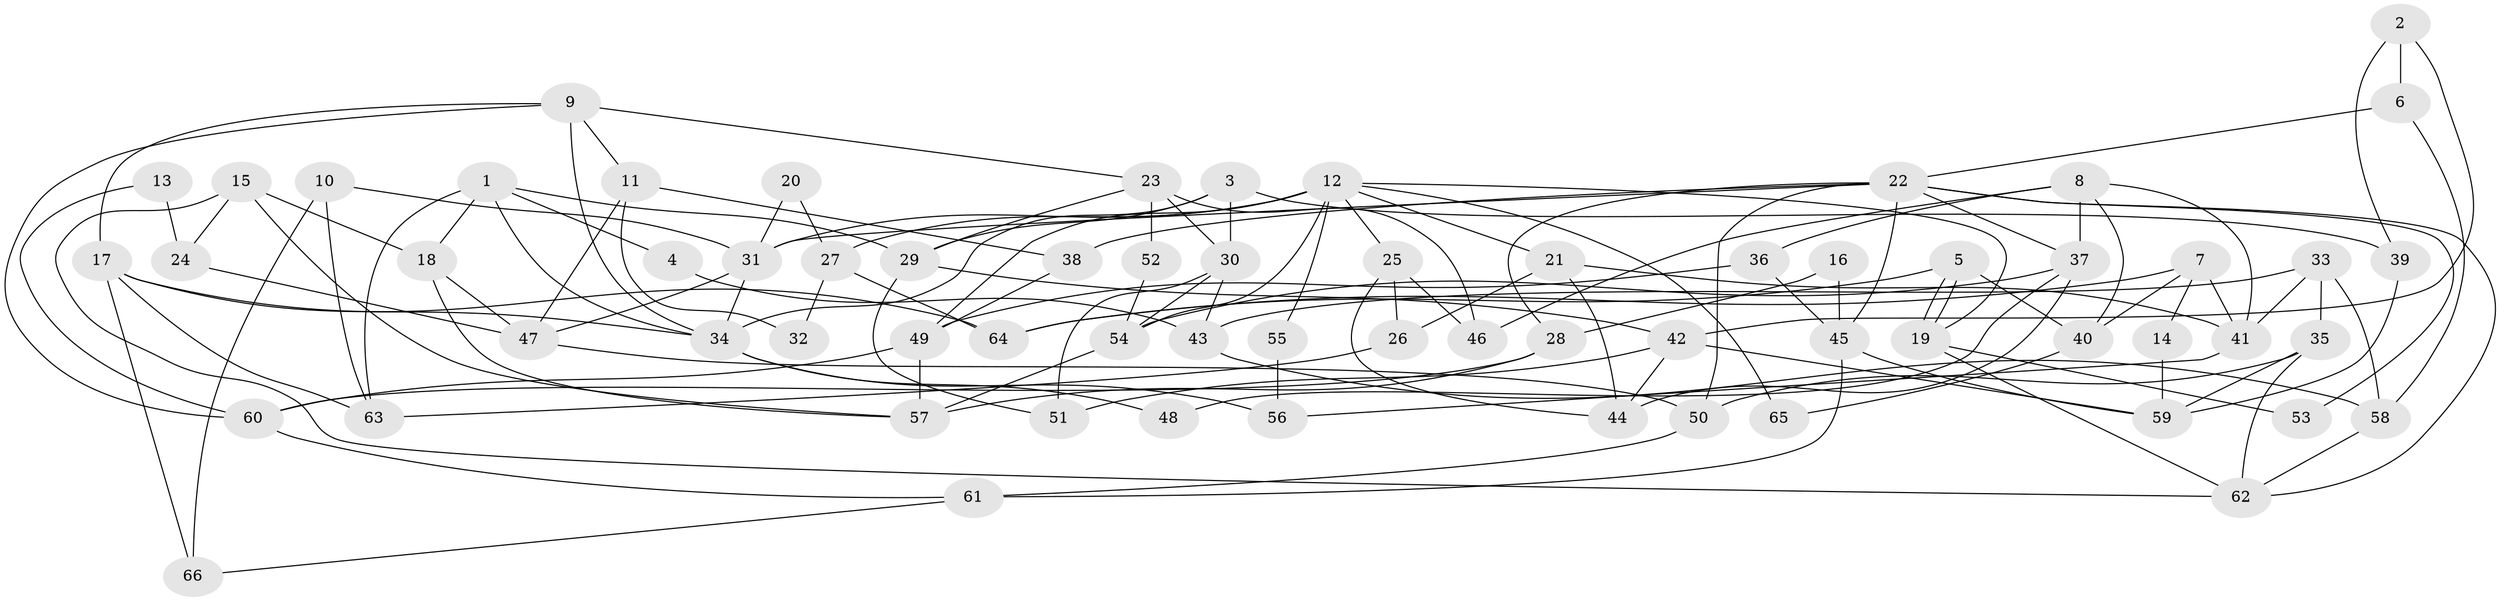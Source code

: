 // Generated by graph-tools (version 1.1) at 2025/50/03/09/25 04:50:31]
// undirected, 66 vertices, 132 edges
graph export_dot {
graph [start="1"]
  node [color=gray90,style=filled];
  1;
  2;
  3;
  4;
  5;
  6;
  7;
  8;
  9;
  10;
  11;
  12;
  13;
  14;
  15;
  16;
  17;
  18;
  19;
  20;
  21;
  22;
  23;
  24;
  25;
  26;
  27;
  28;
  29;
  30;
  31;
  32;
  33;
  34;
  35;
  36;
  37;
  38;
  39;
  40;
  41;
  42;
  43;
  44;
  45;
  46;
  47;
  48;
  49;
  50;
  51;
  52;
  53;
  54;
  55;
  56;
  57;
  58;
  59;
  60;
  61;
  62;
  63;
  64;
  65;
  66;
  1 -- 29;
  1 -- 34;
  1 -- 4;
  1 -- 18;
  1 -- 63;
  2 -- 6;
  2 -- 42;
  2 -- 39;
  3 -- 34;
  3 -- 30;
  3 -- 29;
  3 -- 39;
  4 -- 43;
  5 -- 40;
  5 -- 19;
  5 -- 19;
  5 -- 64;
  6 -- 58;
  6 -- 22;
  7 -- 41;
  7 -- 64;
  7 -- 14;
  7 -- 40;
  8 -- 41;
  8 -- 36;
  8 -- 37;
  8 -- 40;
  8 -- 46;
  9 -- 11;
  9 -- 23;
  9 -- 17;
  9 -- 34;
  9 -- 60;
  10 -- 31;
  10 -- 66;
  10 -- 63;
  11 -- 38;
  11 -- 47;
  11 -- 32;
  12 -- 21;
  12 -- 31;
  12 -- 19;
  12 -- 25;
  12 -- 27;
  12 -- 49;
  12 -- 54;
  12 -- 55;
  12 -- 65;
  13 -- 24;
  13 -- 60;
  14 -- 59;
  15 -- 18;
  15 -- 57;
  15 -- 24;
  15 -- 62;
  16 -- 45;
  16 -- 28;
  17 -- 63;
  17 -- 34;
  17 -- 64;
  17 -- 66;
  18 -- 57;
  18 -- 47;
  19 -- 53;
  19 -- 62;
  20 -- 27;
  20 -- 31;
  21 -- 44;
  21 -- 26;
  21 -- 41;
  22 -- 37;
  22 -- 62;
  22 -- 28;
  22 -- 31;
  22 -- 38;
  22 -- 45;
  22 -- 50;
  22 -- 53;
  23 -- 29;
  23 -- 46;
  23 -- 30;
  23 -- 52;
  24 -- 47;
  25 -- 44;
  25 -- 26;
  25 -- 46;
  26 -- 63;
  27 -- 64;
  27 -- 32;
  28 -- 60;
  28 -- 57;
  29 -- 51;
  29 -- 42;
  30 -- 54;
  30 -- 43;
  30 -- 51;
  31 -- 34;
  31 -- 47;
  33 -- 43;
  33 -- 35;
  33 -- 41;
  33 -- 58;
  34 -- 48;
  34 -- 56;
  35 -- 62;
  35 -- 50;
  35 -- 59;
  36 -- 45;
  36 -- 49;
  37 -- 54;
  37 -- 44;
  37 -- 48;
  38 -- 49;
  39 -- 59;
  40 -- 65;
  41 -- 56;
  42 -- 59;
  42 -- 44;
  42 -- 51;
  43 -- 58;
  45 -- 59;
  45 -- 61;
  47 -- 50;
  49 -- 60;
  49 -- 57;
  50 -- 61;
  52 -- 54;
  54 -- 57;
  55 -- 56;
  58 -- 62;
  60 -- 61;
  61 -- 66;
}

